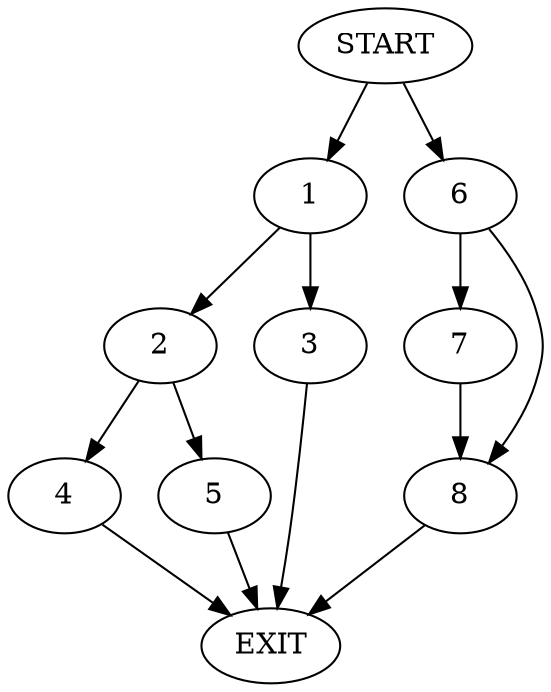 digraph {
0 [label="START"]
9 [label="EXIT"]
0 -> 1
1 -> 2
1 -> 3
3 -> 9
2 -> 4
2 -> 5
4 -> 9
5 -> 9
0 -> 6
6 -> 7
6 -> 8
8 -> 9
7 -> 8
}
